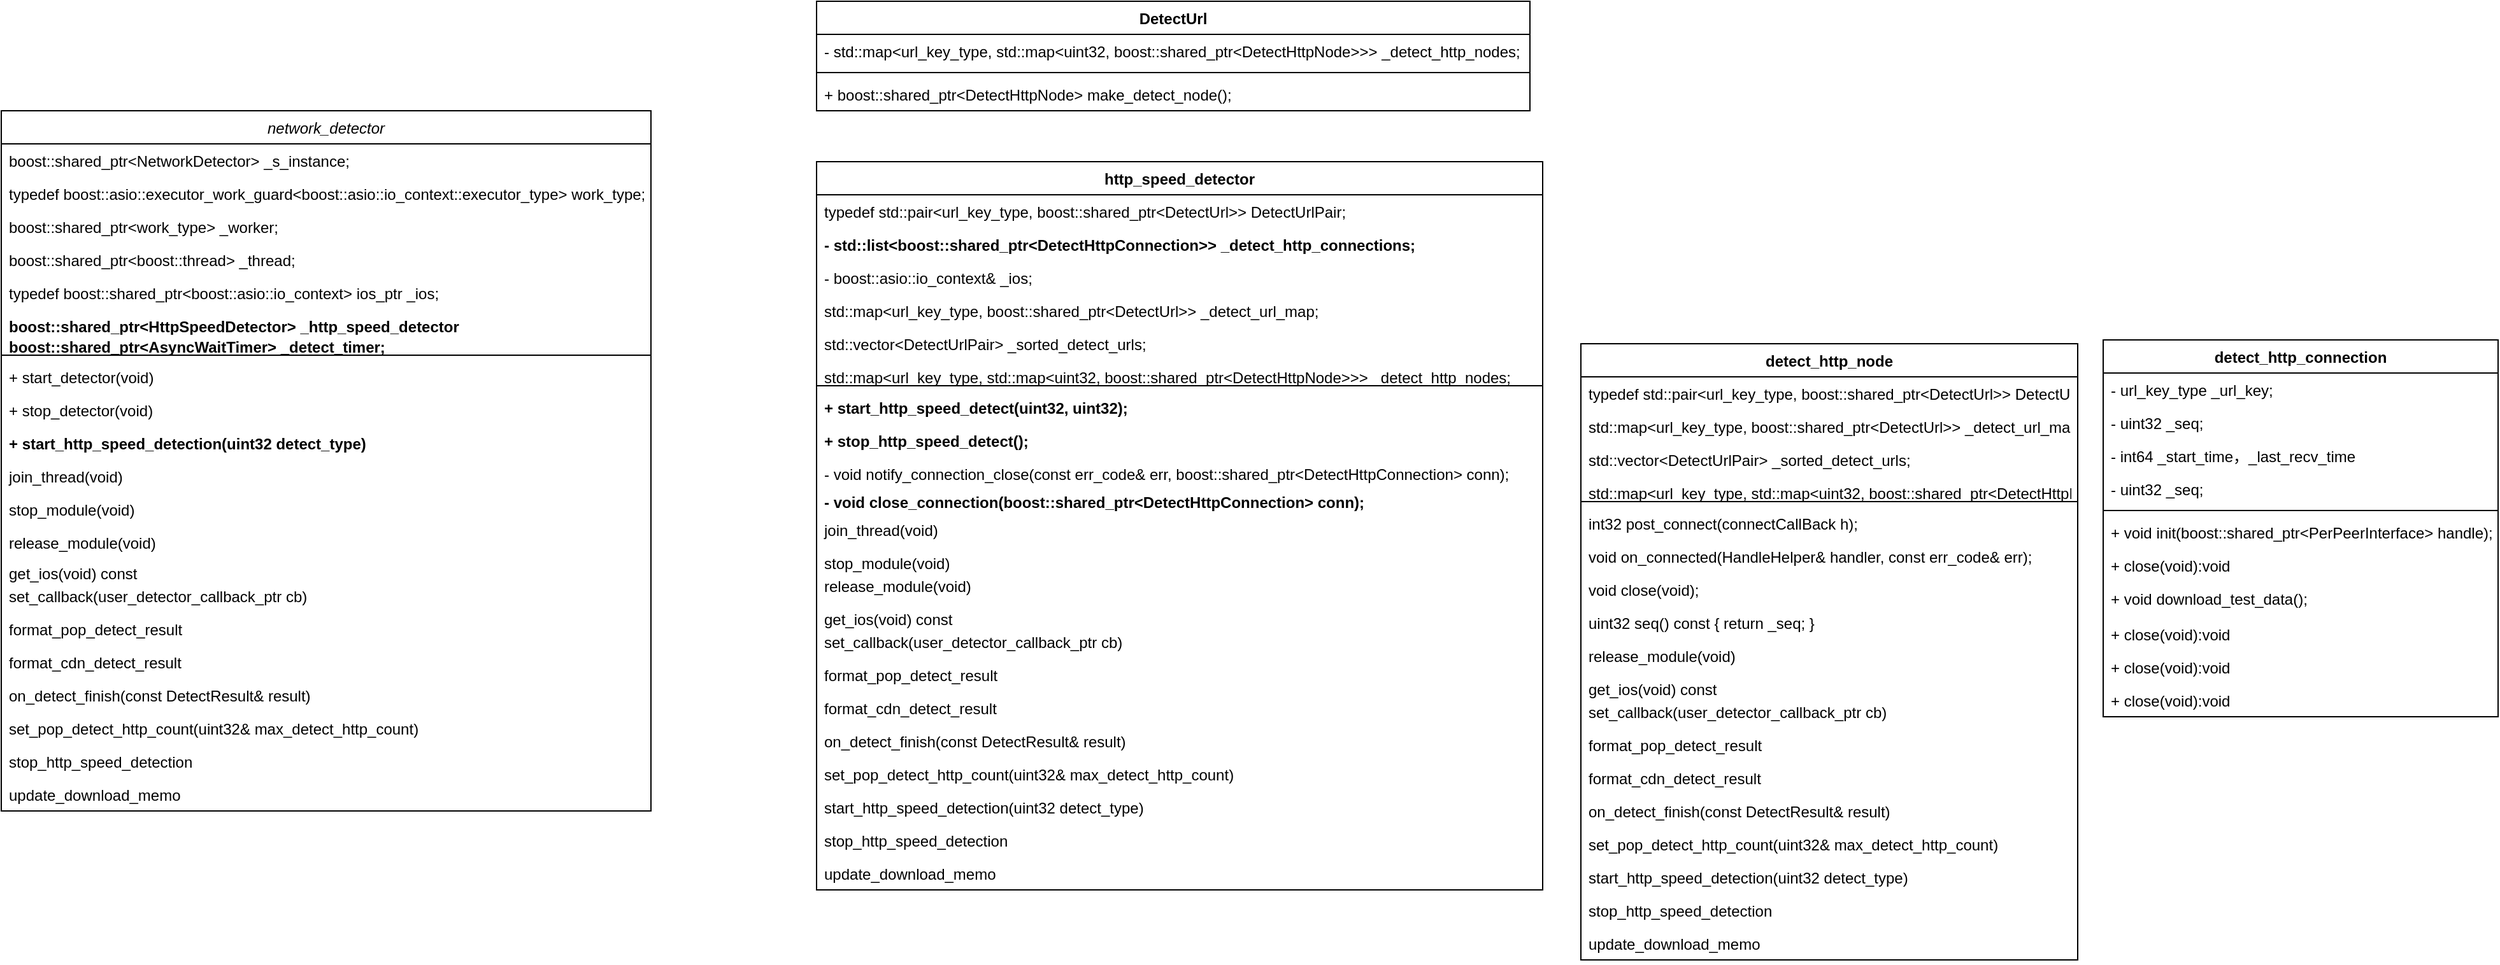 <mxfile version="20.2.3" type="github">
  <diagram id="C5RBs43oDa-KdzZeNtuy" name="Page-1">
    <mxGraphModel dx="1615" dy="1681" grid="1" gridSize="10" guides="1" tooltips="1" connect="1" arrows="1" fold="1" page="1" pageScale="1" pageWidth="827" pageHeight="1169" math="0" shadow="0">
      <root>
        <mxCell id="WIyWlLk6GJQsqaUBKTNV-0" />
        <mxCell id="WIyWlLk6GJQsqaUBKTNV-1" parent="WIyWlLk6GJQsqaUBKTNV-0" />
        <mxCell id="YWh_K6YURbZ0HgwDhBZC-0" value="network_detector" style="swimlane;fontStyle=2;align=center;verticalAlign=top;childLayout=stackLayout;horizontal=1;startSize=26;horizontalStack=0;resizeParent=1;resizeLast=0;collapsible=1;marginBottom=0;rounded=0;shadow=0;strokeWidth=1;" parent="WIyWlLk6GJQsqaUBKTNV-1" vertex="1">
          <mxGeometry x="-550" y="-150" width="510" height="550" as="geometry">
            <mxRectangle x="230" y="140" width="160" height="26" as="alternateBounds" />
          </mxGeometry>
        </mxCell>
        <mxCell id="YWh_K6YURbZ0HgwDhBZC-1" value="boost::shared_ptr&lt;NetworkDetector&gt; _s_instance;" style="text;align=left;verticalAlign=top;spacingLeft=4;spacingRight=4;overflow=hidden;rotatable=0;points=[[0,0.5],[1,0.5]];portConstraint=eastwest;" parent="YWh_K6YURbZ0HgwDhBZC-0" vertex="1">
          <mxGeometry y="26" width="510" height="26" as="geometry" />
        </mxCell>
        <mxCell id="IDi9GHs69rNb0X8lqeVT-0" value="typedef boost::asio::executor_work_guard&lt;boost::asio::io_context::executor_type&gt; work_type;" style="text;align=left;verticalAlign=top;spacingLeft=4;spacingRight=4;overflow=hidden;rotatable=0;points=[[0,0.5],[1,0.5]];portConstraint=eastwest;" parent="YWh_K6YURbZ0HgwDhBZC-0" vertex="1">
          <mxGeometry y="52" width="510" height="26" as="geometry" />
        </mxCell>
        <mxCell id="YWh_K6YURbZ0HgwDhBZC-3" value="boost::shared_ptr&lt;work_type&gt; _worker;" style="text;align=left;verticalAlign=top;spacingLeft=4;spacingRight=4;overflow=hidden;rotatable=0;points=[[0,0.5],[1,0.5]];portConstraint=eastwest;rounded=0;shadow=0;html=0;" parent="YWh_K6YURbZ0HgwDhBZC-0" vertex="1">
          <mxGeometry y="78" width="510" height="26" as="geometry" />
        </mxCell>
        <mxCell id="YWh_K6YURbZ0HgwDhBZC-2" value="boost::shared_ptr&lt;boost::thread&gt; _thread;&#xa;" style="text;align=left;verticalAlign=top;spacingLeft=4;spacingRight=4;overflow=hidden;rotatable=0;points=[[0,0.5],[1,0.5]];portConstraint=eastwest;rounded=0;shadow=0;html=0;" parent="YWh_K6YURbZ0HgwDhBZC-0" vertex="1">
          <mxGeometry y="104" width="510" height="26" as="geometry" />
        </mxCell>
        <mxCell id="KRS5-Rzt6J8bf0jYbqvI-10" value="typedef boost::shared_ptr&lt;boost::asio::io_context&gt; ios_ptr _ios;" style="text;align=left;verticalAlign=top;spacingLeft=4;spacingRight=4;overflow=hidden;rotatable=0;points=[[0,0.5],[1,0.5]];portConstraint=eastwest;rounded=0;shadow=0;html=0;" vertex="1" parent="YWh_K6YURbZ0HgwDhBZC-0">
          <mxGeometry y="130" width="510" height="26" as="geometry" />
        </mxCell>
        <mxCell id="YWh_K6YURbZ0HgwDhBZC-23" value="boost::shared_ptr&lt;HttpSpeedDetector&gt; _http_speed_detector" style="text;align=left;verticalAlign=top;spacingLeft=4;spacingRight=4;overflow=hidden;rotatable=0;points=[[0,0.5],[1,0.5]];portConstraint=eastwest;rounded=0;shadow=0;html=0;fontStyle=1" parent="YWh_K6YURbZ0HgwDhBZC-0" vertex="1">
          <mxGeometry y="156" width="510" height="16" as="geometry" />
        </mxCell>
        <mxCell id="KRS5-Rzt6J8bf0jYbqvI-12" value="boost::shared_ptr&lt;AsyncWaitTimer&gt; _detect_timer;" style="text;align=left;verticalAlign=top;spacingLeft=4;spacingRight=4;overflow=hidden;rotatable=0;points=[[0,0.5],[1,0.5]];portConstraint=eastwest;rounded=0;shadow=0;html=0;fontStyle=1" vertex="1" parent="YWh_K6YURbZ0HgwDhBZC-0">
          <mxGeometry y="172" width="510" height="16" as="geometry" />
        </mxCell>
        <mxCell id="YWh_K6YURbZ0HgwDhBZC-4" value="" style="line;html=1;strokeWidth=1;align=left;verticalAlign=middle;spacingTop=-1;spacingLeft=3;spacingRight=3;rotatable=0;labelPosition=right;points=[];portConstraint=eastwest;" parent="YWh_K6YURbZ0HgwDhBZC-0" vertex="1">
          <mxGeometry y="188" width="510" height="8" as="geometry" />
        </mxCell>
        <mxCell id="YWh_K6YURbZ0HgwDhBZC-5" value="+ start_detector(void)" style="text;align=left;verticalAlign=top;spacingLeft=4;spacingRight=4;overflow=hidden;rotatable=0;points=[[0,0.5],[1,0.5]];portConstraint=eastwest;" parent="YWh_K6YURbZ0HgwDhBZC-0" vertex="1">
          <mxGeometry y="196" width="510" height="26" as="geometry" />
        </mxCell>
        <mxCell id="YWh_K6YURbZ0HgwDhBZC-8" value="+ stop_detector(void)" style="text;align=left;verticalAlign=top;spacingLeft=4;spacingRight=4;overflow=hidden;rotatable=0;points=[[0,0.5],[1,0.5]];portConstraint=eastwest;" parent="YWh_K6YURbZ0HgwDhBZC-0" vertex="1">
          <mxGeometry y="222" width="510" height="26" as="geometry" />
        </mxCell>
        <mxCell id="KRS5-Rzt6J8bf0jYbqvI-11" value="+ start_http_speed_detection(uint32 detect_type)&#xa;" style="text;align=left;verticalAlign=top;spacingLeft=4;spacingRight=4;overflow=hidden;rotatable=0;points=[[0,0.5],[1,0.5]];portConstraint=eastwest;fontStyle=1" vertex="1" parent="YWh_K6YURbZ0HgwDhBZC-0">
          <mxGeometry y="248" width="510" height="26" as="geometry" />
        </mxCell>
        <mxCell id="YWh_K6YURbZ0HgwDhBZC-13" value="join_thread(void)" style="text;align=left;verticalAlign=top;spacingLeft=4;spacingRight=4;overflow=hidden;rotatable=0;points=[[0,0.5],[1,0.5]];portConstraint=eastwest;" parent="YWh_K6YURbZ0HgwDhBZC-0" vertex="1">
          <mxGeometry y="274" width="510" height="26" as="geometry" />
        </mxCell>
        <mxCell id="YWh_K6YURbZ0HgwDhBZC-11" value="stop_module(void)" style="text;align=left;verticalAlign=top;spacingLeft=4;spacingRight=4;overflow=hidden;rotatable=0;points=[[0,0.5],[1,0.5]];portConstraint=eastwest;" parent="YWh_K6YURbZ0HgwDhBZC-0" vertex="1">
          <mxGeometry y="300" width="510" height="26" as="geometry" />
        </mxCell>
        <mxCell id="YWh_K6YURbZ0HgwDhBZC-7" value="release_module(void)" style="text;align=left;verticalAlign=top;spacingLeft=4;spacingRight=4;overflow=hidden;rotatable=0;points=[[0,0.5],[1,0.5]];portConstraint=eastwest;" parent="YWh_K6YURbZ0HgwDhBZC-0" vertex="1">
          <mxGeometry y="326" width="510" height="24" as="geometry" />
        </mxCell>
        <mxCell id="YWh_K6YURbZ0HgwDhBZC-14" value="get_ios(void) const" style="text;align=left;verticalAlign=top;spacingLeft=4;spacingRight=4;overflow=hidden;rotatable=0;points=[[0,0.5],[1,0.5]];portConstraint=eastwest;" parent="YWh_K6YURbZ0HgwDhBZC-0" vertex="1">
          <mxGeometry y="350" width="510" height="18" as="geometry" />
        </mxCell>
        <mxCell id="YWh_K6YURbZ0HgwDhBZC-15" value="set_callback(user_detector_callback_ptr cb)" style="text;align=left;verticalAlign=top;spacingLeft=4;spacingRight=4;overflow=hidden;rotatable=0;points=[[0,0.5],[1,0.5]];portConstraint=eastwest;" parent="YWh_K6YURbZ0HgwDhBZC-0" vertex="1">
          <mxGeometry y="368" width="510" height="26" as="geometry" />
        </mxCell>
        <mxCell id="YWh_K6YURbZ0HgwDhBZC-19" value="format_pop_detect_result" style="text;align=left;verticalAlign=top;spacingLeft=4;spacingRight=4;overflow=hidden;rotatable=0;points=[[0,0.5],[1,0.5]];portConstraint=eastwest;" parent="YWh_K6YURbZ0HgwDhBZC-0" vertex="1">
          <mxGeometry y="394" width="510" height="26" as="geometry" />
        </mxCell>
        <mxCell id="YWh_K6YURbZ0HgwDhBZC-18" value="format_cdn_detect_result" style="text;align=left;verticalAlign=top;spacingLeft=4;spacingRight=4;overflow=hidden;rotatable=0;points=[[0,0.5],[1,0.5]];portConstraint=eastwest;" parent="YWh_K6YURbZ0HgwDhBZC-0" vertex="1">
          <mxGeometry y="420" width="510" height="26" as="geometry" />
        </mxCell>
        <mxCell id="YWh_K6YURbZ0HgwDhBZC-17" value="on_detect_finish(const DetectResult&amp; result)" style="text;align=left;verticalAlign=top;spacingLeft=4;spacingRight=4;overflow=hidden;rotatable=0;points=[[0,0.5],[1,0.5]];portConstraint=eastwest;" parent="YWh_K6YURbZ0HgwDhBZC-0" vertex="1">
          <mxGeometry y="446" width="510" height="26" as="geometry" />
        </mxCell>
        <mxCell id="YWh_K6YURbZ0HgwDhBZC-16" value="set_pop_detect_http_count(uint32&amp; max_detect_http_count)" style="text;align=left;verticalAlign=top;spacingLeft=4;spacingRight=4;overflow=hidden;rotatable=0;points=[[0,0.5],[1,0.5]];portConstraint=eastwest;" parent="YWh_K6YURbZ0HgwDhBZC-0" vertex="1">
          <mxGeometry y="472" width="510" height="26" as="geometry" />
        </mxCell>
        <mxCell id="YWh_K6YURbZ0HgwDhBZC-22" value="stop_http_speed_detection" style="text;align=left;verticalAlign=top;spacingLeft=4;spacingRight=4;overflow=hidden;rotatable=0;points=[[0,0.5],[1,0.5]];portConstraint=eastwest;" parent="YWh_K6YURbZ0HgwDhBZC-0" vertex="1">
          <mxGeometry y="498" width="510" height="26" as="geometry" />
        </mxCell>
        <mxCell id="YWh_K6YURbZ0HgwDhBZC-10" value="update_download_memo" style="text;align=left;verticalAlign=top;spacingLeft=4;spacingRight=4;overflow=hidden;rotatable=0;points=[[0,0.5],[1,0.5]];portConstraint=eastwest;" parent="YWh_K6YURbZ0HgwDhBZC-0" vertex="1">
          <mxGeometry y="524" width="510" height="26" as="geometry" />
        </mxCell>
        <mxCell id="YWh_K6YURbZ0HgwDhBZC-24" value="http_speed_detector" style="swimlane;fontStyle=1;align=center;verticalAlign=top;childLayout=stackLayout;horizontal=1;startSize=26;horizontalStack=0;resizeParent=1;resizeLast=0;collapsible=1;marginBottom=0;rounded=0;shadow=0;strokeWidth=1;" parent="WIyWlLk6GJQsqaUBKTNV-1" vertex="1">
          <mxGeometry x="90" y="-110" width="570" height="572" as="geometry">
            <mxRectangle x="230" y="140" width="160" height="26" as="alternateBounds" />
          </mxGeometry>
        </mxCell>
        <mxCell id="YWh_K6YURbZ0HgwDhBZC-25" value=" typedef std::pair&lt;url_key_type, boost::shared_ptr&lt;DetectUrl&gt;&gt; DetectUrlPair;&#xa;" style="text;align=left;verticalAlign=top;spacingLeft=4;spacingRight=4;overflow=hidden;rotatable=0;points=[[0,0.5],[1,0.5]];portConstraint=eastwest;" parent="YWh_K6YURbZ0HgwDhBZC-24" vertex="1">
          <mxGeometry y="26" width="570" height="26" as="geometry" />
        </mxCell>
        <mxCell id="KRS5-Rzt6J8bf0jYbqvI-16" value="- std::list&lt;boost::shared_ptr&lt;DetectHttpConnection&gt;&gt; _detect_http_connections;" style="text;align=left;verticalAlign=top;spacingLeft=4;spacingRight=4;overflow=hidden;rotatable=0;points=[[0,0.5],[1,0.5]];portConstraint=eastwest;fontStyle=1" vertex="1" parent="YWh_K6YURbZ0HgwDhBZC-24">
          <mxGeometry y="52" width="570" height="26" as="geometry" />
        </mxCell>
        <mxCell id="KRS5-Rzt6J8bf0jYbqvI-28" value="- boost::asio::io_context&amp;  _ios;" style="text;align=left;verticalAlign=top;spacingLeft=4;spacingRight=4;overflow=hidden;rotatable=0;points=[[0,0.5],[1,0.5]];portConstraint=eastwest;fontStyle=0" vertex="1" parent="YWh_K6YURbZ0HgwDhBZC-24">
          <mxGeometry y="78" width="570" height="26" as="geometry" />
        </mxCell>
        <mxCell id="YWh_K6YURbZ0HgwDhBZC-26" value="std::map&lt;url_key_type, boost::shared_ptr&lt;DetectUrl&gt;&gt; _detect_url_map;" style="text;align=left;verticalAlign=top;spacingLeft=4;spacingRight=4;overflow=hidden;rotatable=0;points=[[0,0.5],[1,0.5]];portConstraint=eastwest;rounded=0;shadow=0;html=0;" parent="YWh_K6YURbZ0HgwDhBZC-24" vertex="1">
          <mxGeometry y="104" width="570" height="26" as="geometry" />
        </mxCell>
        <mxCell id="YWh_K6YURbZ0HgwDhBZC-27" value="std::vector&lt;DetectUrlPair&gt; _sorted_detect_urls;" style="text;align=left;verticalAlign=top;spacingLeft=4;spacingRight=4;overflow=hidden;rotatable=0;points=[[0,0.5],[1,0.5]];portConstraint=eastwest;rounded=0;shadow=0;html=0;" parent="YWh_K6YURbZ0HgwDhBZC-24" vertex="1">
          <mxGeometry y="130" width="570" height="26" as="geometry" />
        </mxCell>
        <mxCell id="YWh_K6YURbZ0HgwDhBZC-28" value=" std::map&lt;url_key_type, std::map&lt;uint32, boost::shared_ptr&lt;DetectHttpNode&gt;&gt;&gt; _detect_http_nodes;" style="text;align=left;verticalAlign=top;spacingLeft=4;spacingRight=4;overflow=hidden;rotatable=0;points=[[0,0.5],[1,0.5]];portConstraint=eastwest;rounded=0;shadow=0;html=0;" parent="YWh_K6YURbZ0HgwDhBZC-24" vertex="1">
          <mxGeometry y="156" width="570" height="16" as="geometry" />
        </mxCell>
        <mxCell id="YWh_K6YURbZ0HgwDhBZC-29" value="" style="line;html=1;strokeWidth=1;align=left;verticalAlign=middle;spacingTop=-1;spacingLeft=3;spacingRight=3;rotatable=0;labelPosition=right;points=[];portConstraint=eastwest;" parent="YWh_K6YURbZ0HgwDhBZC-24" vertex="1">
          <mxGeometry y="172" width="570" height="8" as="geometry" />
        </mxCell>
        <mxCell id="YWh_K6YURbZ0HgwDhBZC-30" value="+ start_http_speed_detect(uint32, uint32);" style="text;align=left;verticalAlign=top;spacingLeft=4;spacingRight=4;overflow=hidden;rotatable=0;points=[[0,0.5],[1,0.5]];portConstraint=eastwest;fontStyle=1" parent="YWh_K6YURbZ0HgwDhBZC-24" vertex="1">
          <mxGeometry y="180" width="570" height="26" as="geometry" />
        </mxCell>
        <mxCell id="YWh_K6YURbZ0HgwDhBZC-31" value="+ stop_http_speed_detect();" style="text;align=left;verticalAlign=top;spacingLeft=4;spacingRight=4;overflow=hidden;rotatable=0;points=[[0,0.5],[1,0.5]];portConstraint=eastwest;fontStyle=1" parent="YWh_K6YURbZ0HgwDhBZC-24" vertex="1">
          <mxGeometry y="206" width="570" height="26" as="geometry" />
        </mxCell>
        <mxCell id="KRS5-Rzt6J8bf0jYbqvI-14" value="- void notify_connection_close(const err_code&amp; err, boost::shared_ptr&lt;DetectHttpConnection&gt; conn);" style="text;align=left;verticalAlign=top;spacingLeft=4;spacingRight=4;overflow=hidden;rotatable=0;points=[[0,0.5],[1,0.5]];portConstraint=eastwest;fontStyle=0" vertex="1" parent="YWh_K6YURbZ0HgwDhBZC-24">
          <mxGeometry y="232" width="570" height="22" as="geometry" />
        </mxCell>
        <mxCell id="KRS5-Rzt6J8bf0jYbqvI-15" value="- void close_connection(boost::shared_ptr&lt;DetectHttpConnection&gt; conn);" style="text;align=left;verticalAlign=top;spacingLeft=4;spacingRight=4;overflow=hidden;rotatable=0;points=[[0,0.5],[1,0.5]];portConstraint=eastwest;fontStyle=1" vertex="1" parent="YWh_K6YURbZ0HgwDhBZC-24">
          <mxGeometry y="254" width="570" height="22" as="geometry" />
        </mxCell>
        <mxCell id="YWh_K6YURbZ0HgwDhBZC-32" value="join_thread(void)" style="text;align=left;verticalAlign=top;spacingLeft=4;spacingRight=4;overflow=hidden;rotatable=0;points=[[0,0.5],[1,0.5]];portConstraint=eastwest;" parent="YWh_K6YURbZ0HgwDhBZC-24" vertex="1">
          <mxGeometry y="276" width="570" height="26" as="geometry" />
        </mxCell>
        <mxCell id="YWh_K6YURbZ0HgwDhBZC-33" value="stop_module(void)" style="text;align=left;verticalAlign=top;spacingLeft=4;spacingRight=4;overflow=hidden;rotatable=0;points=[[0,0.5],[1,0.5]];portConstraint=eastwest;" parent="YWh_K6YURbZ0HgwDhBZC-24" vertex="1">
          <mxGeometry y="302" width="570" height="18" as="geometry" />
        </mxCell>
        <mxCell id="YWh_K6YURbZ0HgwDhBZC-34" value="release_module(void)" style="text;align=left;verticalAlign=top;spacingLeft=4;spacingRight=4;overflow=hidden;rotatable=0;points=[[0,0.5],[1,0.5]];portConstraint=eastwest;" parent="YWh_K6YURbZ0HgwDhBZC-24" vertex="1">
          <mxGeometry y="320" width="570" height="26" as="geometry" />
        </mxCell>
        <mxCell id="YWh_K6YURbZ0HgwDhBZC-35" value="get_ios(void) const" style="text;align=left;verticalAlign=top;spacingLeft=4;spacingRight=4;overflow=hidden;rotatable=0;points=[[0,0.5],[1,0.5]];portConstraint=eastwest;" parent="YWh_K6YURbZ0HgwDhBZC-24" vertex="1">
          <mxGeometry y="346" width="570" height="18" as="geometry" />
        </mxCell>
        <mxCell id="YWh_K6YURbZ0HgwDhBZC-36" value="set_callback(user_detector_callback_ptr cb)" style="text;align=left;verticalAlign=top;spacingLeft=4;spacingRight=4;overflow=hidden;rotatable=0;points=[[0,0.5],[1,0.5]];portConstraint=eastwest;" parent="YWh_K6YURbZ0HgwDhBZC-24" vertex="1">
          <mxGeometry y="364" width="570" height="26" as="geometry" />
        </mxCell>
        <mxCell id="YWh_K6YURbZ0HgwDhBZC-37" value="format_pop_detect_result" style="text;align=left;verticalAlign=top;spacingLeft=4;spacingRight=4;overflow=hidden;rotatable=0;points=[[0,0.5],[1,0.5]];portConstraint=eastwest;" parent="YWh_K6YURbZ0HgwDhBZC-24" vertex="1">
          <mxGeometry y="390" width="570" height="26" as="geometry" />
        </mxCell>
        <mxCell id="YWh_K6YURbZ0HgwDhBZC-38" value="format_cdn_detect_result" style="text;align=left;verticalAlign=top;spacingLeft=4;spacingRight=4;overflow=hidden;rotatable=0;points=[[0,0.5],[1,0.5]];portConstraint=eastwest;" parent="YWh_K6YURbZ0HgwDhBZC-24" vertex="1">
          <mxGeometry y="416" width="570" height="26" as="geometry" />
        </mxCell>
        <mxCell id="YWh_K6YURbZ0HgwDhBZC-39" value="on_detect_finish(const DetectResult&amp; result)" style="text;align=left;verticalAlign=top;spacingLeft=4;spacingRight=4;overflow=hidden;rotatable=0;points=[[0,0.5],[1,0.5]];portConstraint=eastwest;" parent="YWh_K6YURbZ0HgwDhBZC-24" vertex="1">
          <mxGeometry y="442" width="570" height="26" as="geometry" />
        </mxCell>
        <mxCell id="YWh_K6YURbZ0HgwDhBZC-40" value="set_pop_detect_http_count(uint32&amp; max_detect_http_count)" style="text;align=left;verticalAlign=top;spacingLeft=4;spacingRight=4;overflow=hidden;rotatable=0;points=[[0,0.5],[1,0.5]];portConstraint=eastwest;" parent="YWh_K6YURbZ0HgwDhBZC-24" vertex="1">
          <mxGeometry y="468" width="570" height="26" as="geometry" />
        </mxCell>
        <mxCell id="YWh_K6YURbZ0HgwDhBZC-41" value="start_http_speed_detection(uint32 detect_type)&#xa;" style="text;align=left;verticalAlign=top;spacingLeft=4;spacingRight=4;overflow=hidden;rotatable=0;points=[[0,0.5],[1,0.5]];portConstraint=eastwest;" parent="YWh_K6YURbZ0HgwDhBZC-24" vertex="1">
          <mxGeometry y="494" width="570" height="26" as="geometry" />
        </mxCell>
        <mxCell id="YWh_K6YURbZ0HgwDhBZC-42" value="stop_http_speed_detection" style="text;align=left;verticalAlign=top;spacingLeft=4;spacingRight=4;overflow=hidden;rotatable=0;points=[[0,0.5],[1,0.5]];portConstraint=eastwest;" parent="YWh_K6YURbZ0HgwDhBZC-24" vertex="1">
          <mxGeometry y="520" width="570" height="26" as="geometry" />
        </mxCell>
        <mxCell id="YWh_K6YURbZ0HgwDhBZC-43" value="update_download_memo" style="text;align=left;verticalAlign=top;spacingLeft=4;spacingRight=4;overflow=hidden;rotatable=0;points=[[0,0.5],[1,0.5]];portConstraint=eastwest;" parent="YWh_K6YURbZ0HgwDhBZC-24" vertex="1">
          <mxGeometry y="546" width="570" height="26" as="geometry" />
        </mxCell>
        <mxCell id="YWh_K6YURbZ0HgwDhBZC-44" value="detect_http_node" style="swimlane;fontStyle=1;align=center;verticalAlign=top;childLayout=stackLayout;horizontal=1;startSize=26;horizontalStack=0;resizeParent=1;resizeLast=0;collapsible=1;marginBottom=0;rounded=0;shadow=0;strokeWidth=1;" parent="WIyWlLk6GJQsqaUBKTNV-1" vertex="1">
          <mxGeometry x="690" y="33" width="390" height="484" as="geometry">
            <mxRectangle x="230" y="140" width="160" height="26" as="alternateBounds" />
          </mxGeometry>
        </mxCell>
        <mxCell id="YWh_K6YURbZ0HgwDhBZC-45" value=" typedef std::pair&lt;url_key_type, boost::shared_ptr&lt;DetectUrl&gt;&gt; DetectUrlPair;&#xa;" style="text;align=left;verticalAlign=top;spacingLeft=4;spacingRight=4;overflow=hidden;rotatable=0;points=[[0,0.5],[1,0.5]];portConstraint=eastwest;" parent="YWh_K6YURbZ0HgwDhBZC-44" vertex="1">
          <mxGeometry y="26" width="390" height="26" as="geometry" />
        </mxCell>
        <mxCell id="YWh_K6YURbZ0HgwDhBZC-46" value="std::map&lt;url_key_type, boost::shared_ptr&lt;DetectUrl&gt;&gt; _detect_url_map;" style="text;align=left;verticalAlign=top;spacingLeft=4;spacingRight=4;overflow=hidden;rotatable=0;points=[[0,0.5],[1,0.5]];portConstraint=eastwest;rounded=0;shadow=0;html=0;" parent="YWh_K6YURbZ0HgwDhBZC-44" vertex="1">
          <mxGeometry y="52" width="390" height="26" as="geometry" />
        </mxCell>
        <mxCell id="YWh_K6YURbZ0HgwDhBZC-47" value="std::vector&lt;DetectUrlPair&gt; _sorted_detect_urls;" style="text;align=left;verticalAlign=top;spacingLeft=4;spacingRight=4;overflow=hidden;rotatable=0;points=[[0,0.5],[1,0.5]];portConstraint=eastwest;rounded=0;shadow=0;html=0;" parent="YWh_K6YURbZ0HgwDhBZC-44" vertex="1">
          <mxGeometry y="78" width="390" height="26" as="geometry" />
        </mxCell>
        <mxCell id="YWh_K6YURbZ0HgwDhBZC-48" value=" std::map&lt;url_key_type, std::map&lt;uint32, boost::shared_ptr&lt;DetectHttpNode&gt;&gt;&gt; _detect_http_nodes;" style="text;align=left;verticalAlign=top;spacingLeft=4;spacingRight=4;overflow=hidden;rotatable=0;points=[[0,0.5],[1,0.5]];portConstraint=eastwest;rounded=0;shadow=0;html=0;" parent="YWh_K6YURbZ0HgwDhBZC-44" vertex="1">
          <mxGeometry y="104" width="390" height="16" as="geometry" />
        </mxCell>
        <mxCell id="YWh_K6YURbZ0HgwDhBZC-49" value="" style="line;html=1;strokeWidth=1;align=left;verticalAlign=middle;spacingTop=-1;spacingLeft=3;spacingRight=3;rotatable=0;labelPosition=right;points=[];portConstraint=eastwest;" parent="YWh_K6YURbZ0HgwDhBZC-44" vertex="1">
          <mxGeometry y="120" width="390" height="8" as="geometry" />
        </mxCell>
        <mxCell id="YWh_K6YURbZ0HgwDhBZC-50" value="int32 post_connect(connectCallBack h);" style="text;align=left;verticalAlign=top;spacingLeft=4;spacingRight=4;overflow=hidden;rotatable=0;points=[[0,0.5],[1,0.5]];portConstraint=eastwest;" parent="YWh_K6YURbZ0HgwDhBZC-44" vertex="1">
          <mxGeometry y="128" width="390" height="26" as="geometry" />
        </mxCell>
        <mxCell id="YWh_K6YURbZ0HgwDhBZC-51" value="void on_connected(HandleHelper&amp; handler, const err_code&amp; err);" style="text;align=left;verticalAlign=top;spacingLeft=4;spacingRight=4;overflow=hidden;rotatable=0;points=[[0,0.5],[1,0.5]];portConstraint=eastwest;" parent="YWh_K6YURbZ0HgwDhBZC-44" vertex="1">
          <mxGeometry y="154" width="390" height="26" as="geometry" />
        </mxCell>
        <mxCell id="YWh_K6YURbZ0HgwDhBZC-52" value=" void close(void);" style="text;align=left;verticalAlign=top;spacingLeft=4;spacingRight=4;overflow=hidden;rotatable=0;points=[[0,0.5],[1,0.5]];portConstraint=eastwest;" parent="YWh_K6YURbZ0HgwDhBZC-44" vertex="1">
          <mxGeometry y="180" width="390" height="26" as="geometry" />
        </mxCell>
        <mxCell id="YWh_K6YURbZ0HgwDhBZC-53" value="uint32 seq() const { return _seq; }" style="text;align=left;verticalAlign=top;spacingLeft=4;spacingRight=4;overflow=hidden;rotatable=0;points=[[0,0.5],[1,0.5]];portConstraint=eastwest;" parent="YWh_K6YURbZ0HgwDhBZC-44" vertex="1">
          <mxGeometry y="206" width="390" height="26" as="geometry" />
        </mxCell>
        <mxCell id="YWh_K6YURbZ0HgwDhBZC-54" value="release_module(void)" style="text;align=left;verticalAlign=top;spacingLeft=4;spacingRight=4;overflow=hidden;rotatable=0;points=[[0,0.5],[1,0.5]];portConstraint=eastwest;" parent="YWh_K6YURbZ0HgwDhBZC-44" vertex="1">
          <mxGeometry y="232" width="390" height="26" as="geometry" />
        </mxCell>
        <mxCell id="YWh_K6YURbZ0HgwDhBZC-55" value="get_ios(void) const" style="text;align=left;verticalAlign=top;spacingLeft=4;spacingRight=4;overflow=hidden;rotatable=0;points=[[0,0.5],[1,0.5]];portConstraint=eastwest;" parent="YWh_K6YURbZ0HgwDhBZC-44" vertex="1">
          <mxGeometry y="258" width="390" height="18" as="geometry" />
        </mxCell>
        <mxCell id="YWh_K6YURbZ0HgwDhBZC-56" value="set_callback(user_detector_callback_ptr cb)" style="text;align=left;verticalAlign=top;spacingLeft=4;spacingRight=4;overflow=hidden;rotatable=0;points=[[0,0.5],[1,0.5]];portConstraint=eastwest;" parent="YWh_K6YURbZ0HgwDhBZC-44" vertex="1">
          <mxGeometry y="276" width="390" height="26" as="geometry" />
        </mxCell>
        <mxCell id="YWh_K6YURbZ0HgwDhBZC-57" value="format_pop_detect_result" style="text;align=left;verticalAlign=top;spacingLeft=4;spacingRight=4;overflow=hidden;rotatable=0;points=[[0,0.5],[1,0.5]];portConstraint=eastwest;" parent="YWh_K6YURbZ0HgwDhBZC-44" vertex="1">
          <mxGeometry y="302" width="390" height="26" as="geometry" />
        </mxCell>
        <mxCell id="YWh_K6YURbZ0HgwDhBZC-58" value="format_cdn_detect_result" style="text;align=left;verticalAlign=top;spacingLeft=4;spacingRight=4;overflow=hidden;rotatable=0;points=[[0,0.5],[1,0.5]];portConstraint=eastwest;" parent="YWh_K6YURbZ0HgwDhBZC-44" vertex="1">
          <mxGeometry y="328" width="390" height="26" as="geometry" />
        </mxCell>
        <mxCell id="YWh_K6YURbZ0HgwDhBZC-59" value="on_detect_finish(const DetectResult&amp; result)" style="text;align=left;verticalAlign=top;spacingLeft=4;spacingRight=4;overflow=hidden;rotatable=0;points=[[0,0.5],[1,0.5]];portConstraint=eastwest;" parent="YWh_K6YURbZ0HgwDhBZC-44" vertex="1">
          <mxGeometry y="354" width="390" height="26" as="geometry" />
        </mxCell>
        <mxCell id="YWh_K6YURbZ0HgwDhBZC-60" value="set_pop_detect_http_count(uint32&amp; max_detect_http_count)" style="text;align=left;verticalAlign=top;spacingLeft=4;spacingRight=4;overflow=hidden;rotatable=0;points=[[0,0.5],[1,0.5]];portConstraint=eastwest;" parent="YWh_K6YURbZ0HgwDhBZC-44" vertex="1">
          <mxGeometry y="380" width="390" height="26" as="geometry" />
        </mxCell>
        <mxCell id="YWh_K6YURbZ0HgwDhBZC-61" value="start_http_speed_detection(uint32 detect_type)&#xa;" style="text;align=left;verticalAlign=top;spacingLeft=4;spacingRight=4;overflow=hidden;rotatable=0;points=[[0,0.5],[1,0.5]];portConstraint=eastwest;" parent="YWh_K6YURbZ0HgwDhBZC-44" vertex="1">
          <mxGeometry y="406" width="390" height="26" as="geometry" />
        </mxCell>
        <mxCell id="YWh_K6YURbZ0HgwDhBZC-62" value="stop_http_speed_detection" style="text;align=left;verticalAlign=top;spacingLeft=4;spacingRight=4;overflow=hidden;rotatable=0;points=[[0,0.5],[1,0.5]];portConstraint=eastwest;" parent="YWh_K6YURbZ0HgwDhBZC-44" vertex="1">
          <mxGeometry y="432" width="390" height="26" as="geometry" />
        </mxCell>
        <mxCell id="YWh_K6YURbZ0HgwDhBZC-63" value="update_download_memo" style="text;align=left;verticalAlign=top;spacingLeft=4;spacingRight=4;overflow=hidden;rotatable=0;points=[[0,0.5],[1,0.5]];portConstraint=eastwest;" parent="YWh_K6YURbZ0HgwDhBZC-44" vertex="1">
          <mxGeometry y="458" width="390" height="26" as="geometry" />
        </mxCell>
        <mxCell id="YWh_K6YURbZ0HgwDhBZC-64" value="detect_http_connection" style="swimlane;fontStyle=1;align=center;verticalAlign=top;childLayout=stackLayout;horizontal=1;startSize=26;horizontalStack=0;resizeParent=1;resizeParentMax=0;resizeLast=0;collapsible=1;marginBottom=0;" parent="WIyWlLk6GJQsqaUBKTNV-1" vertex="1">
          <mxGeometry x="1100" y="30" width="310" height="296" as="geometry" />
        </mxCell>
        <mxCell id="YWh_K6YURbZ0HgwDhBZC-65" value="- url_key_type _url_key;&#xa;" style="text;strokeColor=none;fillColor=none;align=left;verticalAlign=top;spacingLeft=4;spacingRight=4;overflow=hidden;rotatable=0;points=[[0,0.5],[1,0.5]];portConstraint=eastwest;" parent="YWh_K6YURbZ0HgwDhBZC-64" vertex="1">
          <mxGeometry y="26" width="310" height="26" as="geometry" />
        </mxCell>
        <mxCell id="KRS5-Rzt6J8bf0jYbqvI-6" value="- uint32 _seq;" style="text;strokeColor=none;fillColor=none;align=left;verticalAlign=top;spacingLeft=4;spacingRight=4;overflow=hidden;rotatable=0;points=[[0,0.5],[1,0.5]];portConstraint=eastwest;" vertex="1" parent="YWh_K6YURbZ0HgwDhBZC-64">
          <mxGeometry y="52" width="310" height="26" as="geometry" />
        </mxCell>
        <mxCell id="KRS5-Rzt6J8bf0jYbqvI-7" value="- int64 _start_time，_last_recv_time" style="text;strokeColor=none;fillColor=none;align=left;verticalAlign=top;spacingLeft=4;spacingRight=4;overflow=hidden;rotatable=0;points=[[0,0.5],[1,0.5]];portConstraint=eastwest;" vertex="1" parent="YWh_K6YURbZ0HgwDhBZC-64">
          <mxGeometry y="78" width="310" height="26" as="geometry" />
        </mxCell>
        <mxCell id="KRS5-Rzt6J8bf0jYbqvI-8" value="- uint32 _seq;" style="text;strokeColor=none;fillColor=none;align=left;verticalAlign=top;spacingLeft=4;spacingRight=4;overflow=hidden;rotatable=0;points=[[0,0.5],[1,0.5]];portConstraint=eastwest;" vertex="1" parent="YWh_K6YURbZ0HgwDhBZC-64">
          <mxGeometry y="104" width="310" height="26" as="geometry" />
        </mxCell>
        <mxCell id="YWh_K6YURbZ0HgwDhBZC-66" value="" style="line;strokeWidth=1;fillColor=none;align=left;verticalAlign=middle;spacingTop=-1;spacingLeft=3;spacingRight=3;rotatable=0;labelPosition=right;points=[];portConstraint=eastwest;" parent="YWh_K6YURbZ0HgwDhBZC-64" vertex="1">
          <mxGeometry y="130" width="310" height="8" as="geometry" />
        </mxCell>
        <mxCell id="YWh_K6YURbZ0HgwDhBZC-67" value="+ void init(boost::shared_ptr&lt;PerPeerInterface&gt; handle);" style="text;strokeColor=none;fillColor=none;align=left;verticalAlign=top;spacingLeft=4;spacingRight=4;overflow=hidden;rotatable=0;points=[[0,0.5],[1,0.5]];portConstraint=eastwest;" parent="YWh_K6YURbZ0HgwDhBZC-64" vertex="1">
          <mxGeometry y="138" width="310" height="26" as="geometry" />
        </mxCell>
        <mxCell id="KRS5-Rzt6J8bf0jYbqvI-9" value="+ close(void):void" style="text;strokeColor=none;fillColor=none;align=left;verticalAlign=top;spacingLeft=4;spacingRight=4;overflow=hidden;rotatable=0;points=[[0,0.5],[1,0.5]];portConstraint=eastwest;" vertex="1" parent="YWh_K6YURbZ0HgwDhBZC-64">
          <mxGeometry y="164" width="310" height="26" as="geometry" />
        </mxCell>
        <mxCell id="KRS5-Rzt6J8bf0jYbqvI-1" value="+ void download_test_data();" style="text;strokeColor=none;fillColor=none;align=left;verticalAlign=top;spacingLeft=4;spacingRight=4;overflow=hidden;rotatable=0;points=[[0,0.5],[1,0.5]];portConstraint=eastwest;" vertex="1" parent="YWh_K6YURbZ0HgwDhBZC-64">
          <mxGeometry y="190" width="310" height="28" as="geometry" />
        </mxCell>
        <mxCell id="KRS5-Rzt6J8bf0jYbqvI-2" value="+ close(void):void" style="text;strokeColor=none;fillColor=none;align=left;verticalAlign=top;spacingLeft=4;spacingRight=4;overflow=hidden;rotatable=0;points=[[0,0.5],[1,0.5]];portConstraint=eastwest;" vertex="1" parent="YWh_K6YURbZ0HgwDhBZC-64">
          <mxGeometry y="218" width="310" height="26" as="geometry" />
        </mxCell>
        <mxCell id="KRS5-Rzt6J8bf0jYbqvI-3" value="+ close(void):void" style="text;strokeColor=none;fillColor=none;align=left;verticalAlign=top;spacingLeft=4;spacingRight=4;overflow=hidden;rotatable=0;points=[[0,0.5],[1,0.5]];portConstraint=eastwest;" vertex="1" parent="YWh_K6YURbZ0HgwDhBZC-64">
          <mxGeometry y="244" width="310" height="26" as="geometry" />
        </mxCell>
        <mxCell id="KRS5-Rzt6J8bf0jYbqvI-4" value="+ close(void):void" style="text;strokeColor=none;fillColor=none;align=left;verticalAlign=top;spacingLeft=4;spacingRight=4;overflow=hidden;rotatable=0;points=[[0,0.5],[1,0.5]];portConstraint=eastwest;" vertex="1" parent="YWh_K6YURbZ0HgwDhBZC-64">
          <mxGeometry y="270" width="310" height="26" as="geometry" />
        </mxCell>
        <mxCell id="KRS5-Rzt6J8bf0jYbqvI-21" value="DetectUrl" style="swimlane;fontStyle=1;align=center;verticalAlign=top;childLayout=stackLayout;horizontal=1;startSize=26;horizontalStack=0;resizeParent=1;resizeParentMax=0;resizeLast=0;collapsible=1;marginBottom=0;" vertex="1" parent="WIyWlLk6GJQsqaUBKTNV-1">
          <mxGeometry x="90" y="-236" width="560" height="86" as="geometry" />
        </mxCell>
        <mxCell id="KRS5-Rzt6J8bf0jYbqvI-22" value="- std::map&lt;url_key_type, std::map&lt;uint32, boost::shared_ptr&lt;DetectHttpNode&gt;&gt;&gt; _detect_http_nodes;" style="text;strokeColor=none;fillColor=none;align=left;verticalAlign=top;spacingLeft=4;spacingRight=4;overflow=hidden;rotatable=0;points=[[0,0.5],[1,0.5]];portConstraint=eastwest;" vertex="1" parent="KRS5-Rzt6J8bf0jYbqvI-21">
          <mxGeometry y="26" width="560" height="26" as="geometry" />
        </mxCell>
        <mxCell id="KRS5-Rzt6J8bf0jYbqvI-23" value="" style="line;strokeWidth=1;fillColor=none;align=left;verticalAlign=middle;spacingTop=-1;spacingLeft=3;spacingRight=3;rotatable=0;labelPosition=right;points=[];portConstraint=eastwest;" vertex="1" parent="KRS5-Rzt6J8bf0jYbqvI-21">
          <mxGeometry y="52" width="560" height="8" as="geometry" />
        </mxCell>
        <mxCell id="KRS5-Rzt6J8bf0jYbqvI-24" value="+ boost::shared_ptr&lt;DetectHttpNode&gt; make_detect_node();" style="text;strokeColor=none;fillColor=none;align=left;verticalAlign=top;spacingLeft=4;spacingRight=4;overflow=hidden;rotatable=0;points=[[0,0.5],[1,0.5]];portConstraint=eastwest;" vertex="1" parent="KRS5-Rzt6J8bf0jYbqvI-21">
          <mxGeometry y="60" width="560" height="26" as="geometry" />
        </mxCell>
      </root>
    </mxGraphModel>
  </diagram>
</mxfile>
